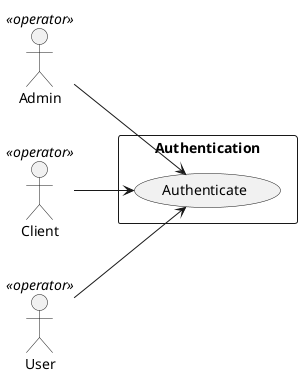@startuml

left to right direction


Admin    <<operator>> as admin
Client    <<operator>> as client
User    <<operator>> as user

rectangle "Authentication" {
  (Authenticate) as auth
}

admin --> auth
client --> auth
user --> auth

@enduml
